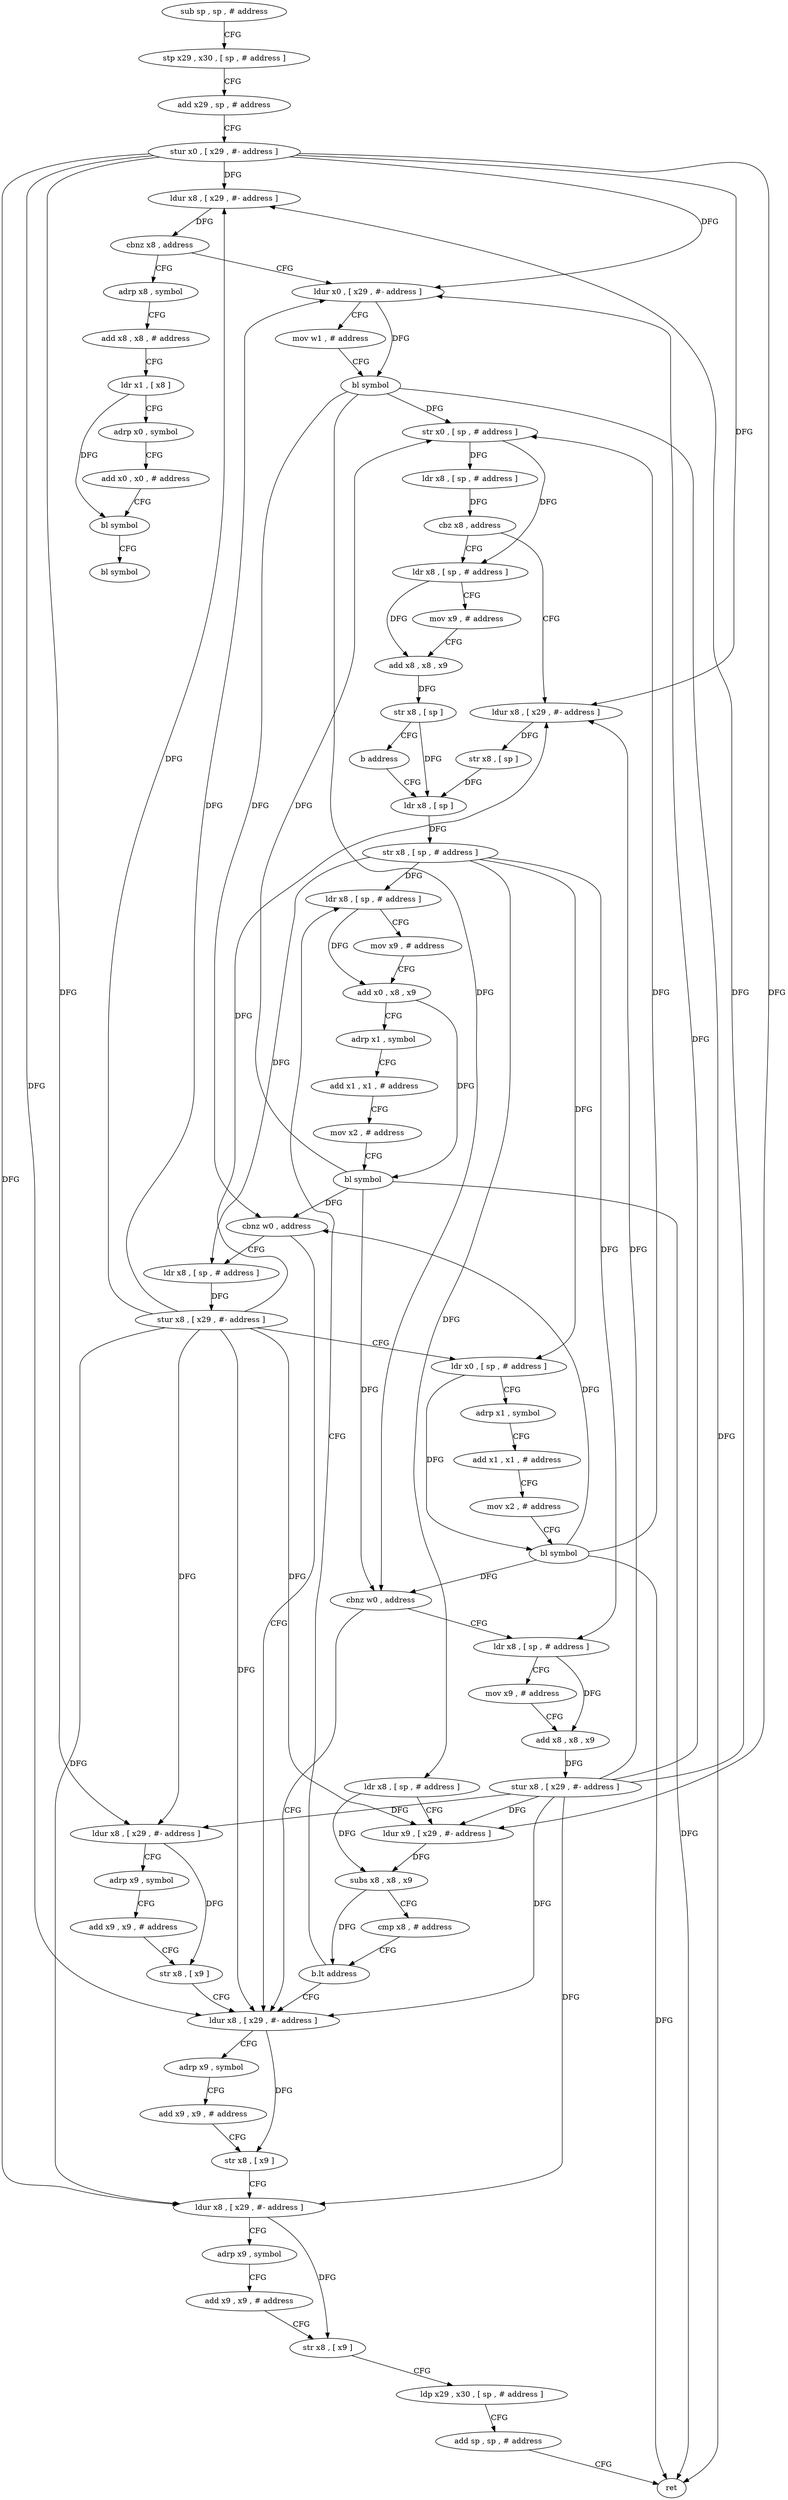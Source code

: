digraph "func" {
"4209928" [label = "sub sp , sp , # address" ]
"4209932" [label = "stp x29 , x30 , [ sp , # address ]" ]
"4209936" [label = "add x29 , sp , # address" ]
"4209940" [label = "stur x0 , [ x29 , #- address ]" ]
"4209944" [label = "ldur x8 , [ x29 , #- address ]" ]
"4209948" [label = "cbnz x8 , address" ]
"4209980" [label = "ldur x0 , [ x29 , #- address ]" ]
"4209952" [label = "adrp x8 , symbol" ]
"4209984" [label = "mov w1 , # address" ]
"4209988" [label = "bl symbol" ]
"4209992" [label = "str x0 , [ sp , # address ]" ]
"4209996" [label = "ldr x8 , [ sp , # address ]" ]
"4210000" [label = "cbz x8 , address" ]
"4210024" [label = "ldur x8 , [ x29 , #- address ]" ]
"4210004" [label = "ldr x8 , [ sp , # address ]" ]
"4209956" [label = "add x8 , x8 , # address" ]
"4209960" [label = "ldr x1 , [ x8 ]" ]
"4209964" [label = "adrp x0 , symbol" ]
"4209968" [label = "add x0 , x0 , # address" ]
"4209972" [label = "bl symbol" ]
"4209976" [label = "bl symbol" ]
"4210028" [label = "str x8 , [ sp ]" ]
"4210032" [label = "ldr x8 , [ sp ]" ]
"4210008" [label = "mov x9 , # address" ]
"4210012" [label = "add x8 , x8 , x9" ]
"4210016" [label = "str x8 , [ sp ]" ]
"4210020" [label = "b address" ]
"4210156" [label = "ldur x8 , [ x29 , #- address ]" ]
"4210160" [label = "adrp x9 , symbol" ]
"4210164" [label = "add x9 , x9 , # address" ]
"4210168" [label = "str x8 , [ x9 ]" ]
"4210172" [label = "ldur x8 , [ x29 , #- address ]" ]
"4210176" [label = "adrp x9 , symbol" ]
"4210180" [label = "add x9 , x9 , # address" ]
"4210184" [label = "str x8 , [ x9 ]" ]
"4210188" [label = "ldp x29 , x30 , [ sp , # address ]" ]
"4210192" [label = "add sp , sp , # address" ]
"4210196" [label = "ret" ]
"4210060" [label = "ldr x8 , [ sp , # address ]" ]
"4210064" [label = "mov x9 , # address" ]
"4210068" [label = "add x0 , x8 , x9" ]
"4210072" [label = "adrp x1 , symbol" ]
"4210076" [label = "add x1 , x1 , # address" ]
"4210080" [label = "mov x2 , # address" ]
"4210084" [label = "bl symbol" ]
"4210088" [label = "cbnz w0 , address" ]
"4210092" [label = "ldr x8 , [ sp , # address ]" ]
"4210036" [label = "str x8 , [ sp , # address ]" ]
"4210040" [label = "ldr x8 , [ sp , # address ]" ]
"4210044" [label = "ldur x9 , [ x29 , #- address ]" ]
"4210048" [label = "subs x8 , x8 , x9" ]
"4210052" [label = "cmp x8 , # address" ]
"4210056" [label = "b.lt address" ]
"4210096" [label = "stur x8 , [ x29 , #- address ]" ]
"4210100" [label = "ldr x0 , [ sp , # address ]" ]
"4210104" [label = "adrp x1 , symbol" ]
"4210108" [label = "add x1 , x1 , # address" ]
"4210112" [label = "mov x2 , # address" ]
"4210116" [label = "bl symbol" ]
"4210120" [label = "cbnz w0 , address" ]
"4210124" [label = "ldr x8 , [ sp , # address ]" ]
"4210128" [label = "mov x9 , # address" ]
"4210132" [label = "add x8 , x8 , x9" ]
"4210136" [label = "stur x8 , [ x29 , #- address ]" ]
"4210140" [label = "ldur x8 , [ x29 , #- address ]" ]
"4210144" [label = "adrp x9 , symbol" ]
"4210148" [label = "add x9 , x9 , # address" ]
"4210152" [label = "str x8 , [ x9 ]" ]
"4209928" -> "4209932" [ label = "CFG" ]
"4209932" -> "4209936" [ label = "CFG" ]
"4209936" -> "4209940" [ label = "CFG" ]
"4209940" -> "4209944" [ label = "DFG" ]
"4209940" -> "4209980" [ label = "DFG" ]
"4209940" -> "4210024" [ label = "DFG" ]
"4209940" -> "4210044" [ label = "DFG" ]
"4209940" -> "4210156" [ label = "DFG" ]
"4209940" -> "4210172" [ label = "DFG" ]
"4209940" -> "4210140" [ label = "DFG" ]
"4209944" -> "4209948" [ label = "DFG" ]
"4209948" -> "4209980" [ label = "CFG" ]
"4209948" -> "4209952" [ label = "CFG" ]
"4209980" -> "4209984" [ label = "CFG" ]
"4209980" -> "4209988" [ label = "DFG" ]
"4209952" -> "4209956" [ label = "CFG" ]
"4209984" -> "4209988" [ label = "CFG" ]
"4209988" -> "4209992" [ label = "DFG" ]
"4209988" -> "4210196" [ label = "DFG" ]
"4209988" -> "4210088" [ label = "DFG" ]
"4209988" -> "4210120" [ label = "DFG" ]
"4209992" -> "4209996" [ label = "DFG" ]
"4209992" -> "4210004" [ label = "DFG" ]
"4209996" -> "4210000" [ label = "DFG" ]
"4210000" -> "4210024" [ label = "CFG" ]
"4210000" -> "4210004" [ label = "CFG" ]
"4210024" -> "4210028" [ label = "DFG" ]
"4210004" -> "4210008" [ label = "CFG" ]
"4210004" -> "4210012" [ label = "DFG" ]
"4209956" -> "4209960" [ label = "CFG" ]
"4209960" -> "4209964" [ label = "CFG" ]
"4209960" -> "4209972" [ label = "DFG" ]
"4209964" -> "4209968" [ label = "CFG" ]
"4209968" -> "4209972" [ label = "CFG" ]
"4209972" -> "4209976" [ label = "CFG" ]
"4210028" -> "4210032" [ label = "DFG" ]
"4210032" -> "4210036" [ label = "DFG" ]
"4210008" -> "4210012" [ label = "CFG" ]
"4210012" -> "4210016" [ label = "DFG" ]
"4210016" -> "4210020" [ label = "CFG" ]
"4210016" -> "4210032" [ label = "DFG" ]
"4210020" -> "4210032" [ label = "CFG" ]
"4210156" -> "4210160" [ label = "CFG" ]
"4210156" -> "4210168" [ label = "DFG" ]
"4210160" -> "4210164" [ label = "CFG" ]
"4210164" -> "4210168" [ label = "CFG" ]
"4210168" -> "4210172" [ label = "CFG" ]
"4210172" -> "4210176" [ label = "CFG" ]
"4210172" -> "4210184" [ label = "DFG" ]
"4210176" -> "4210180" [ label = "CFG" ]
"4210180" -> "4210184" [ label = "CFG" ]
"4210184" -> "4210188" [ label = "CFG" ]
"4210188" -> "4210192" [ label = "CFG" ]
"4210192" -> "4210196" [ label = "CFG" ]
"4210060" -> "4210064" [ label = "CFG" ]
"4210060" -> "4210068" [ label = "DFG" ]
"4210064" -> "4210068" [ label = "CFG" ]
"4210068" -> "4210072" [ label = "CFG" ]
"4210068" -> "4210084" [ label = "DFG" ]
"4210072" -> "4210076" [ label = "CFG" ]
"4210076" -> "4210080" [ label = "CFG" ]
"4210080" -> "4210084" [ label = "CFG" ]
"4210084" -> "4210088" [ label = "DFG" ]
"4210084" -> "4209992" [ label = "DFG" ]
"4210084" -> "4210196" [ label = "DFG" ]
"4210084" -> "4210120" [ label = "DFG" ]
"4210088" -> "4210156" [ label = "CFG" ]
"4210088" -> "4210092" [ label = "CFG" ]
"4210092" -> "4210096" [ label = "DFG" ]
"4210036" -> "4210040" [ label = "DFG" ]
"4210036" -> "4210060" [ label = "DFG" ]
"4210036" -> "4210092" [ label = "DFG" ]
"4210036" -> "4210100" [ label = "DFG" ]
"4210036" -> "4210124" [ label = "DFG" ]
"4210040" -> "4210044" [ label = "CFG" ]
"4210040" -> "4210048" [ label = "DFG" ]
"4210044" -> "4210048" [ label = "DFG" ]
"4210048" -> "4210052" [ label = "CFG" ]
"4210048" -> "4210056" [ label = "DFG" ]
"4210052" -> "4210056" [ label = "CFG" ]
"4210056" -> "4210156" [ label = "CFG" ]
"4210056" -> "4210060" [ label = "CFG" ]
"4210096" -> "4210100" [ label = "CFG" ]
"4210096" -> "4209944" [ label = "DFG" ]
"4210096" -> "4209980" [ label = "DFG" ]
"4210096" -> "4210024" [ label = "DFG" ]
"4210096" -> "4210044" [ label = "DFG" ]
"4210096" -> "4210156" [ label = "DFG" ]
"4210096" -> "4210172" [ label = "DFG" ]
"4210096" -> "4210140" [ label = "DFG" ]
"4210100" -> "4210104" [ label = "CFG" ]
"4210100" -> "4210116" [ label = "DFG" ]
"4210104" -> "4210108" [ label = "CFG" ]
"4210108" -> "4210112" [ label = "CFG" ]
"4210112" -> "4210116" [ label = "CFG" ]
"4210116" -> "4210120" [ label = "DFG" ]
"4210116" -> "4209992" [ label = "DFG" ]
"4210116" -> "4210088" [ label = "DFG" ]
"4210116" -> "4210196" [ label = "DFG" ]
"4210120" -> "4210156" [ label = "CFG" ]
"4210120" -> "4210124" [ label = "CFG" ]
"4210124" -> "4210128" [ label = "CFG" ]
"4210124" -> "4210132" [ label = "DFG" ]
"4210128" -> "4210132" [ label = "CFG" ]
"4210132" -> "4210136" [ label = "DFG" ]
"4210136" -> "4210140" [ label = "DFG" ]
"4210136" -> "4209944" [ label = "DFG" ]
"4210136" -> "4209980" [ label = "DFG" ]
"4210136" -> "4210024" [ label = "DFG" ]
"4210136" -> "4210044" [ label = "DFG" ]
"4210136" -> "4210156" [ label = "DFG" ]
"4210136" -> "4210172" [ label = "DFG" ]
"4210140" -> "4210144" [ label = "CFG" ]
"4210140" -> "4210152" [ label = "DFG" ]
"4210144" -> "4210148" [ label = "CFG" ]
"4210148" -> "4210152" [ label = "CFG" ]
"4210152" -> "4210156" [ label = "CFG" ]
}
